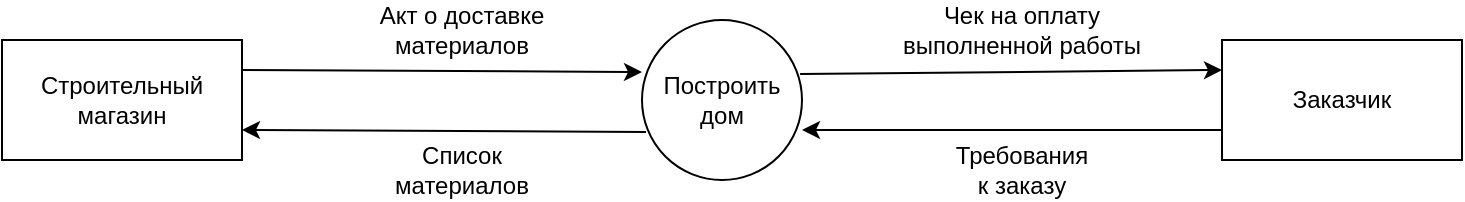 <mxfile version="15.9.1" type="github">
  <diagram id="kLGH8_wrRS2nDSFc4sI2" name="Page-1">
    <mxGraphModel dx="1422" dy="762" grid="1" gridSize="10" guides="1" tooltips="1" connect="1" arrows="1" fold="1" page="1" pageScale="1" pageWidth="1654" pageHeight="2336" math="0" shadow="0">
      <root>
        <mxCell id="0" />
        <mxCell id="1" parent="0" />
        <mxCell id="j8icqUQ1kfynVK54_Jyx-1" value="Построить дом" style="ellipse;whiteSpace=wrap;html=1;aspect=fixed;" vertex="1" parent="1">
          <mxGeometry x="530" y="270" width="80" height="80" as="geometry" />
        </mxCell>
        <mxCell id="j8icqUQ1kfynVK54_Jyx-3" value="Заказчик" style="rounded=0;whiteSpace=wrap;html=1;" vertex="1" parent="1">
          <mxGeometry x="820" y="280" width="120" height="60" as="geometry" />
        </mxCell>
        <mxCell id="j8icqUQ1kfynVK54_Jyx-4" value="Строительный магазин" style="rounded=0;whiteSpace=wrap;html=1;" vertex="1" parent="1">
          <mxGeometry x="210" y="280" width="120" height="60" as="geometry" />
        </mxCell>
        <mxCell id="j8icqUQ1kfynVK54_Jyx-5" value="" style="endArrow=classic;html=1;rounded=0;exitX=1;exitY=0.25;exitDx=0;exitDy=0;entryX=0;entryY=0.325;entryDx=0;entryDy=0;entryPerimeter=0;" edge="1" parent="1" source="j8icqUQ1kfynVK54_Jyx-4" target="j8icqUQ1kfynVK54_Jyx-1">
          <mxGeometry width="50" height="50" relative="1" as="geometry">
            <mxPoint x="430" y="450" as="sourcePoint" />
            <mxPoint x="480" y="400" as="targetPoint" />
          </mxGeometry>
        </mxCell>
        <mxCell id="j8icqUQ1kfynVK54_Jyx-6" value="" style="endArrow=classic;html=1;rounded=0;exitX=0.025;exitY=0.7;exitDx=0;exitDy=0;exitPerimeter=0;entryX=1;entryY=0.75;entryDx=0;entryDy=0;" edge="1" parent="1" source="j8icqUQ1kfynVK54_Jyx-1" target="j8icqUQ1kfynVK54_Jyx-4">
          <mxGeometry width="50" height="50" relative="1" as="geometry">
            <mxPoint x="450" y="390" as="sourcePoint" />
            <mxPoint x="500" y="340" as="targetPoint" />
          </mxGeometry>
        </mxCell>
        <mxCell id="j8icqUQ1kfynVK54_Jyx-7" value="" style="endArrow=classic;html=1;rounded=0;exitX=0.988;exitY=0.338;exitDx=0;exitDy=0;exitPerimeter=0;entryX=0;entryY=0.25;entryDx=0;entryDy=0;" edge="1" parent="1" source="j8icqUQ1kfynVK54_Jyx-1" target="j8icqUQ1kfynVK54_Jyx-3">
          <mxGeometry width="50" height="50" relative="1" as="geometry">
            <mxPoint x="630" y="370" as="sourcePoint" />
            <mxPoint x="680" y="320" as="targetPoint" />
          </mxGeometry>
        </mxCell>
        <mxCell id="j8icqUQ1kfynVK54_Jyx-8" value="" style="endArrow=classic;html=1;rounded=0;exitX=0;exitY=0.75;exitDx=0;exitDy=0;" edge="1" parent="1" source="j8icqUQ1kfynVK54_Jyx-3">
          <mxGeometry width="50" height="50" relative="1" as="geometry">
            <mxPoint x="660" y="400" as="sourcePoint" />
            <mxPoint x="610" y="325" as="targetPoint" />
          </mxGeometry>
        </mxCell>
        <mxCell id="j8icqUQ1kfynVK54_Jyx-9" value="Требования к заказу" style="text;html=1;strokeColor=none;fillColor=none;align=center;verticalAlign=middle;whiteSpace=wrap;rounded=0;" vertex="1" parent="1">
          <mxGeometry x="690" y="330" width="60" height="30" as="geometry" />
        </mxCell>
        <mxCell id="j8icqUQ1kfynVK54_Jyx-10" value="Акт о доставке материалов" style="text;html=1;strokeColor=none;fillColor=none;align=center;verticalAlign=middle;whiteSpace=wrap;rounded=0;" vertex="1" parent="1">
          <mxGeometry x="380" y="260" width="120" height="30" as="geometry" />
        </mxCell>
        <mxCell id="j8icqUQ1kfynVK54_Jyx-11" value="Список материалов" style="text;html=1;strokeColor=none;fillColor=none;align=center;verticalAlign=middle;whiteSpace=wrap;rounded=0;" vertex="1" parent="1">
          <mxGeometry x="410" y="330" width="60" height="30" as="geometry" />
        </mxCell>
        <mxCell id="j8icqUQ1kfynVK54_Jyx-12" value="Чек на оплату выполненной работы" style="text;html=1;strokeColor=none;fillColor=none;align=center;verticalAlign=middle;whiteSpace=wrap;rounded=0;" vertex="1" parent="1">
          <mxGeometry x="650" y="260" width="140" height="30" as="geometry" />
        </mxCell>
      </root>
    </mxGraphModel>
  </diagram>
</mxfile>
